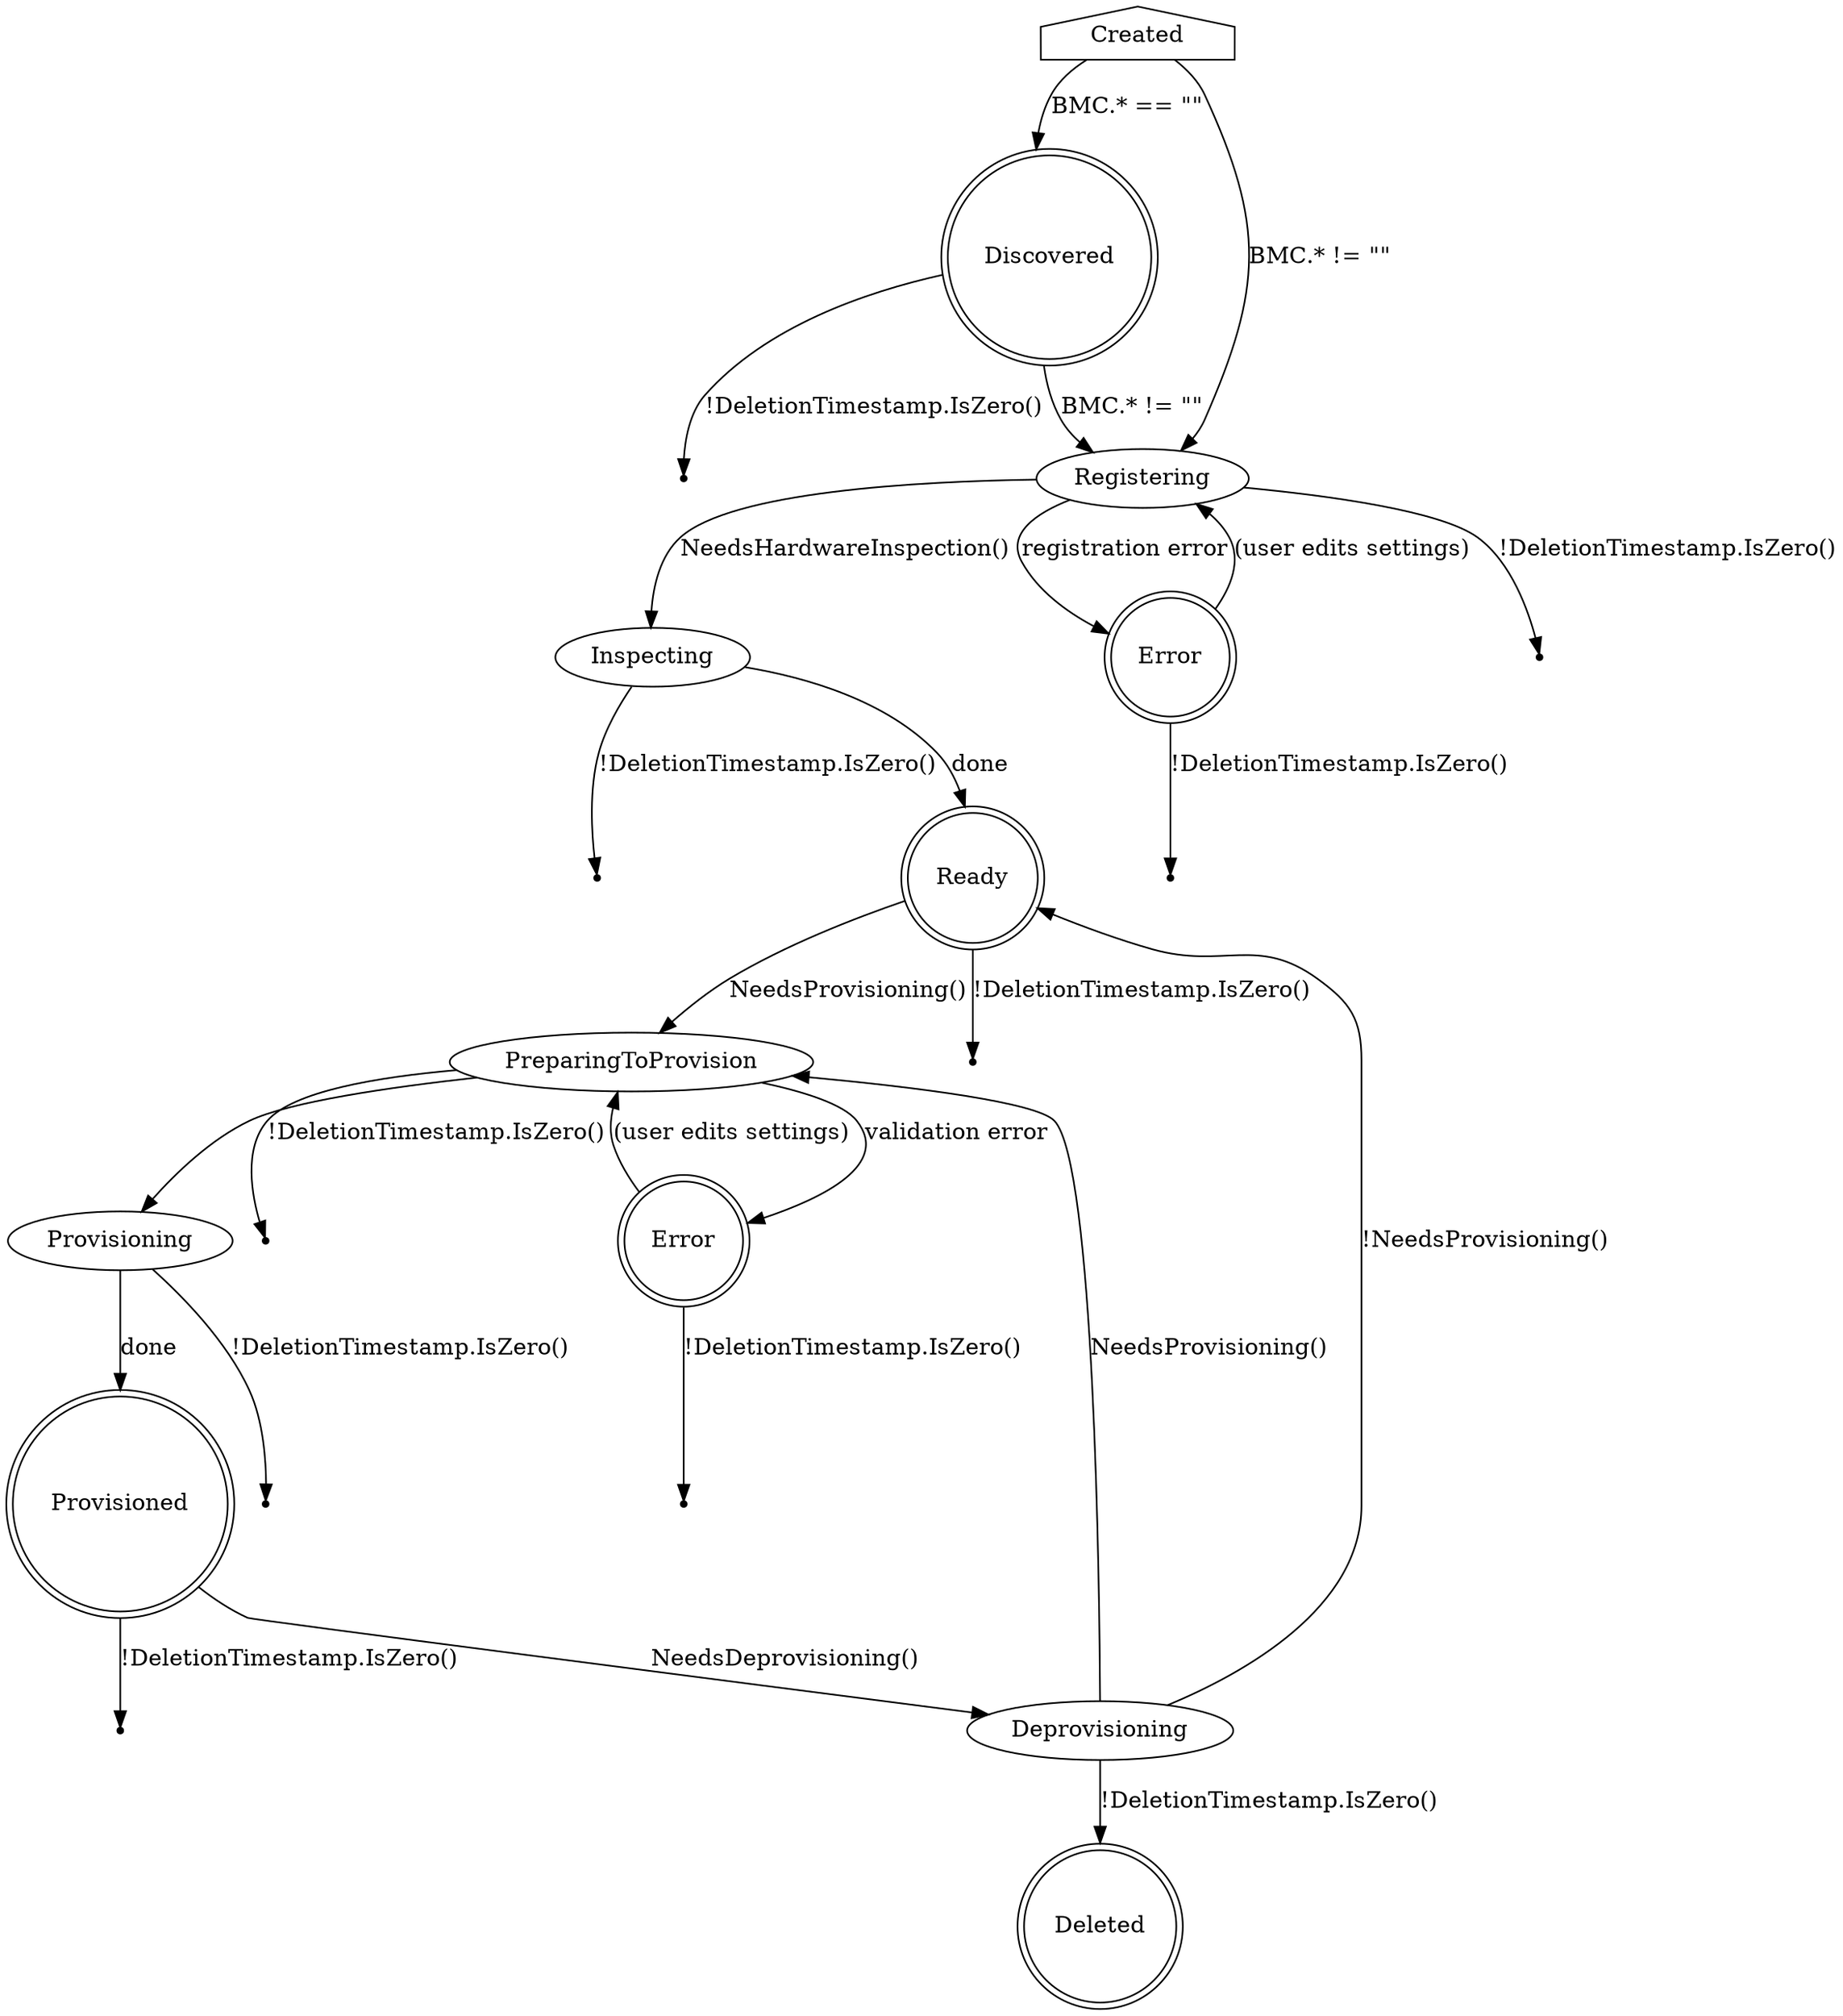 digraph BaremetalHost {
    Created [shape=house]
    Created -> Discovered [label="BMC.* == \"\""]
    Created -> Registering [label="BMC.* != \"\""]

    Discovered [shape=doublecircle]
    Discovered -> Registering [label="BMC.* != \"\""]
    Discovered -> Deleted1 [label="!DeletionTimestamp.IsZero()"]

    Deleted1 [shape=point]

    Registering -> Inspecting [label="NeedsHardwareInspection()"]
    Registering -> RegistrationError [shape=doublecircle label="registration error"]
    Registering -> Deleted2 [label="!DeletionTimestamp.IsZero()"]

    Deleted2 [shape=point]

    Inspecting -> Ready [label="done"]
    Inspecting -> Deleted3 [label="!DeletionTimestamp.IsZero()"]

    Deleted3 [shape=point]

    RegistrationError [shape=doublecircle label="Error"]
    RegistrationError -> Registering [label="(user edits settings)"]
    RegistrationError -> Deleted4 [label="!DeletionTimestamp.IsZero()"]

    Deleted4 [shape=point]

    Ready [shape=doublecircle]
    Ready -> PreparingToProvision [label="NeedsProvisioning()"]
    Ready -> Deleted5 [label="!DeletionTimestamp.IsZero()"]

    Deleted5 [shape=point]

    PreparingToProvision -> ValidationError [label="validation error"]
    PreparingToProvision -> Provisioning
    PreparingToProvision -> Deleted6 [label="!DeletionTimestamp.IsZero()"]

    Deleted6 [shape=point]

    ValidationError [shape=doublecircle label="Error"]
    ValidationError -> PreparingToProvision [label="(user edits settings)"]
    ValidationError -> Deleted7 [label="!DeletionTimestamp.IsZero()"]

    Deleted7 [shape=point]

    Provisioning -> Provisioned [label=done]
    Provisioning -> Deleted8 [label="!DeletionTimestamp.IsZero()"]

    Deleted8 [shape=point]

    Provisioned [shape=doublecircle]
    Provisioned -> Deprovisioning [label="NeedsDeprovisioning()"]
    Provisioned -> Deleted9 [label="!DeletionTimestamp.IsZero()"]

    Deleted9 [shape=point]

    Deprovisioning -> PreparingToProvision [label="NeedsProvisioning()"]
    Deprovisioning -> Ready [label="!NeedsProvisioning()"]
    Deprovisioning -> Deleted [label="!DeletionTimestamp.IsZero()"]

    Deleted [shape=doublecircle]
}
